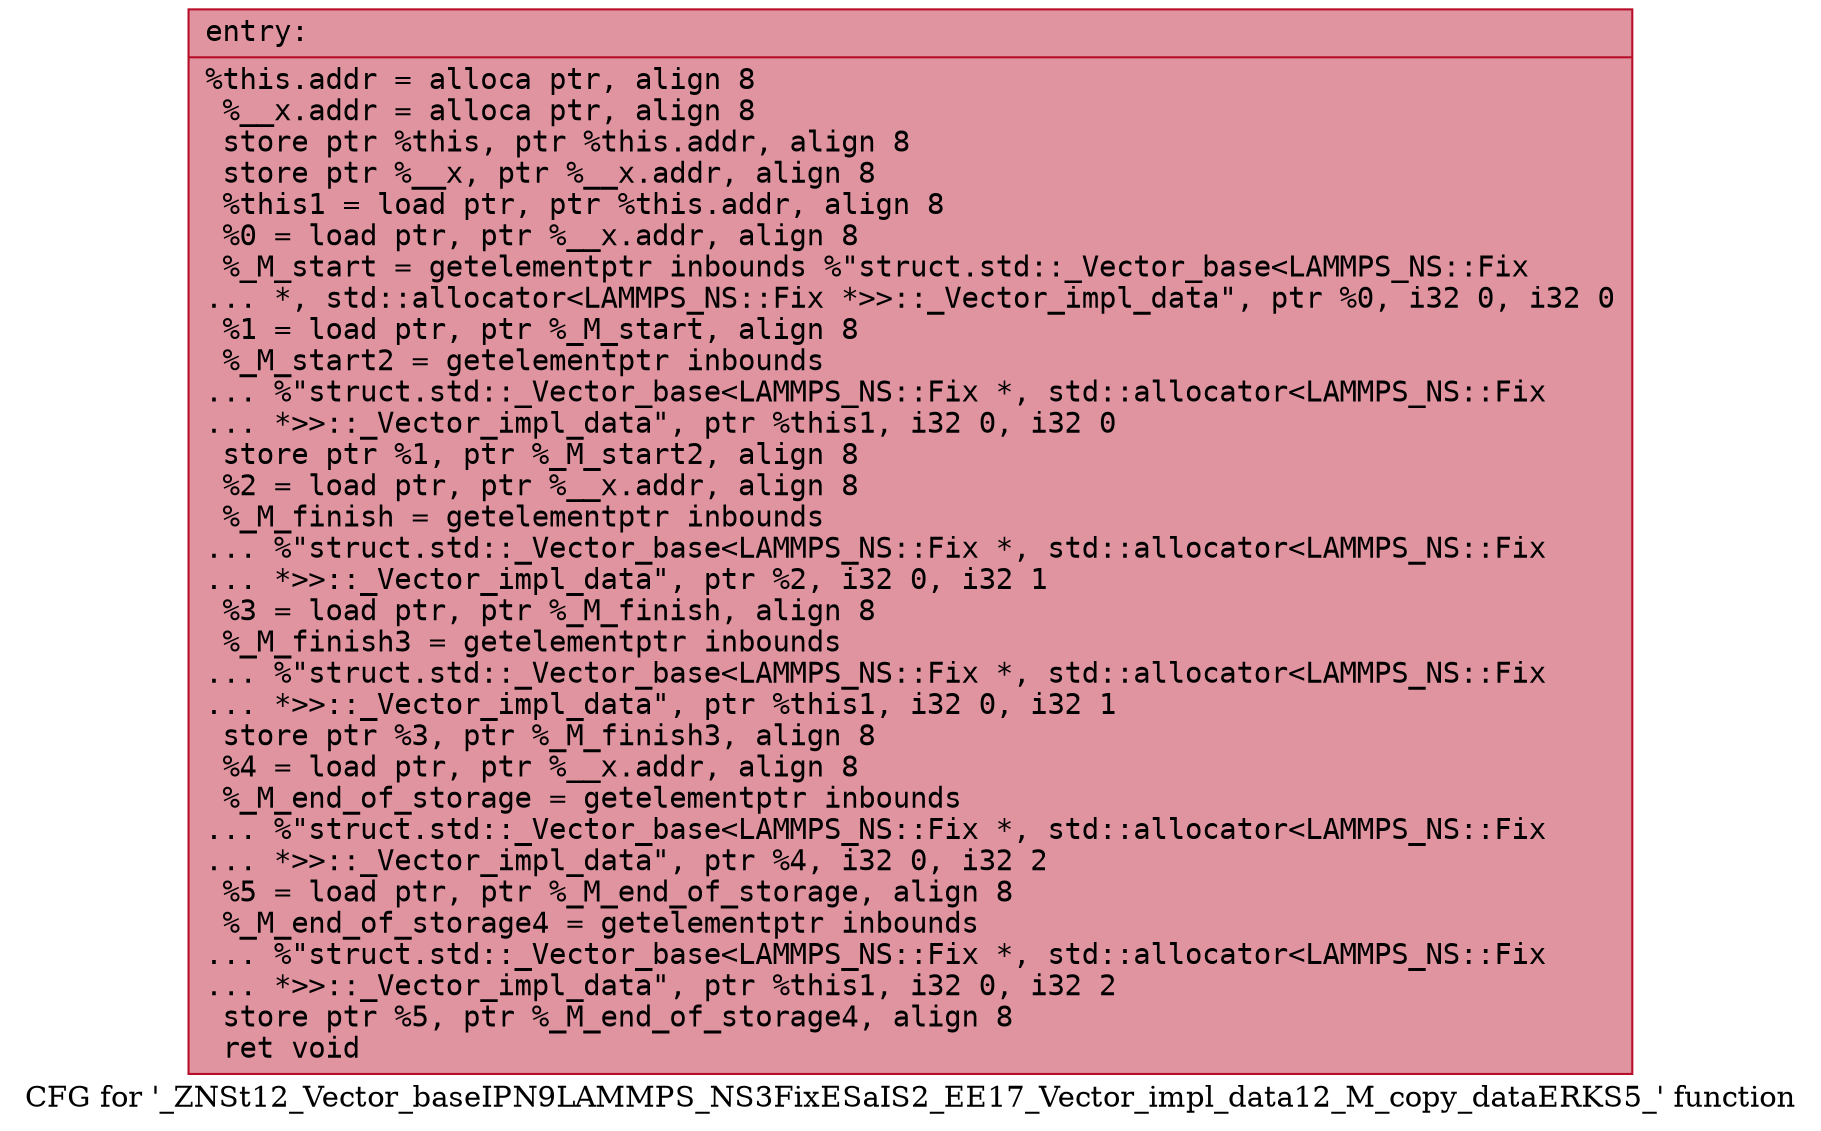 digraph "CFG for '_ZNSt12_Vector_baseIPN9LAMMPS_NS3FixESaIS2_EE17_Vector_impl_data12_M_copy_dataERKS5_' function" {
	label="CFG for '_ZNSt12_Vector_baseIPN9LAMMPS_NS3FixESaIS2_EE17_Vector_impl_data12_M_copy_dataERKS5_' function";

	Node0x561f16533f80 [shape=record,color="#b70d28ff", style=filled, fillcolor="#b70d2870" fontname="Courier",label="{entry:\l|  %this.addr = alloca ptr, align 8\l  %__x.addr = alloca ptr, align 8\l  store ptr %this, ptr %this.addr, align 8\l  store ptr %__x, ptr %__x.addr, align 8\l  %this1 = load ptr, ptr %this.addr, align 8\l  %0 = load ptr, ptr %__x.addr, align 8\l  %_M_start = getelementptr inbounds %\"struct.std::_Vector_base\<LAMMPS_NS::Fix\l... *, std::allocator\<LAMMPS_NS::Fix *\>\>::_Vector_impl_data\", ptr %0, i32 0, i32 0\l  %1 = load ptr, ptr %_M_start, align 8\l  %_M_start2 = getelementptr inbounds\l... %\"struct.std::_Vector_base\<LAMMPS_NS::Fix *, std::allocator\<LAMMPS_NS::Fix\l... *\>\>::_Vector_impl_data\", ptr %this1, i32 0, i32 0\l  store ptr %1, ptr %_M_start2, align 8\l  %2 = load ptr, ptr %__x.addr, align 8\l  %_M_finish = getelementptr inbounds\l... %\"struct.std::_Vector_base\<LAMMPS_NS::Fix *, std::allocator\<LAMMPS_NS::Fix\l... *\>\>::_Vector_impl_data\", ptr %2, i32 0, i32 1\l  %3 = load ptr, ptr %_M_finish, align 8\l  %_M_finish3 = getelementptr inbounds\l... %\"struct.std::_Vector_base\<LAMMPS_NS::Fix *, std::allocator\<LAMMPS_NS::Fix\l... *\>\>::_Vector_impl_data\", ptr %this1, i32 0, i32 1\l  store ptr %3, ptr %_M_finish3, align 8\l  %4 = load ptr, ptr %__x.addr, align 8\l  %_M_end_of_storage = getelementptr inbounds\l... %\"struct.std::_Vector_base\<LAMMPS_NS::Fix *, std::allocator\<LAMMPS_NS::Fix\l... *\>\>::_Vector_impl_data\", ptr %4, i32 0, i32 2\l  %5 = load ptr, ptr %_M_end_of_storage, align 8\l  %_M_end_of_storage4 = getelementptr inbounds\l... %\"struct.std::_Vector_base\<LAMMPS_NS::Fix *, std::allocator\<LAMMPS_NS::Fix\l... *\>\>::_Vector_impl_data\", ptr %this1, i32 0, i32 2\l  store ptr %5, ptr %_M_end_of_storage4, align 8\l  ret void\l}"];
}
